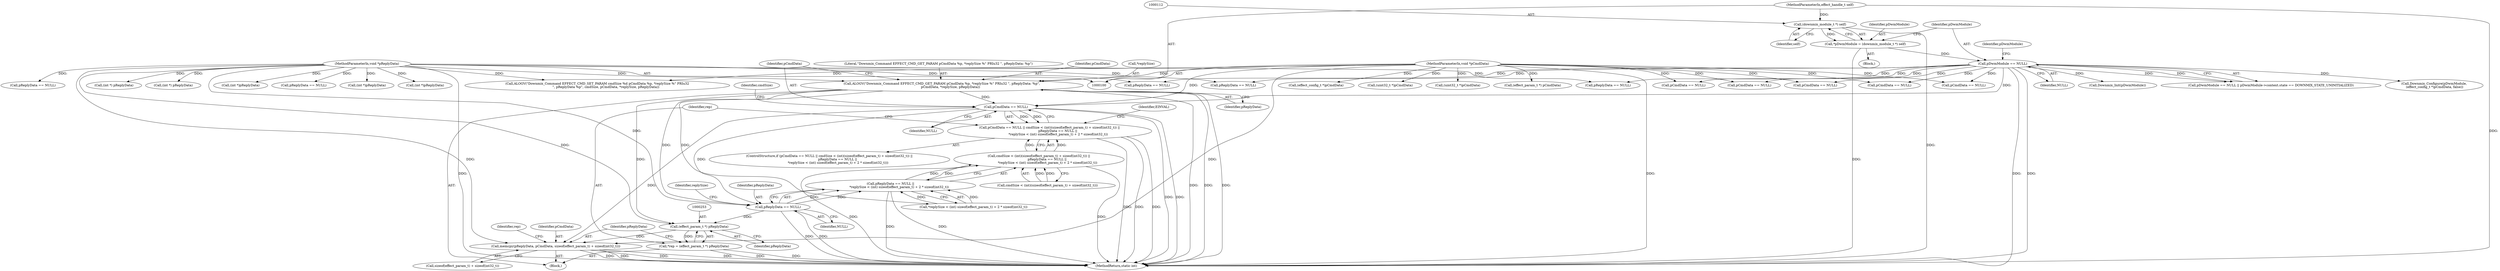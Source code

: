 digraph "0_Android_aeea52da00d210587fb3ed895de3d5f2e0264c88_0@pointer" {
"1000216" [label="(Call,pCmdData == NULL)"];
"1000208" [label="(Call,ALOGV(\"Downmix_Command EFFECT_CMD_GET_PARAM pCmdData %p, *replySize %\" PRIu32 \", pReplyData: %p\",\n                 pCmdData, *replySize, pReplyData))"];
"1000104" [label="(MethodParameterIn,void *pCmdData)"];
"1000106" [label="(MethodParameterIn,void *pReplyData)"];
"1000118" [label="(Call,pDwmModule == NULL)"];
"1000109" [label="(Call,*pDwmModule = (downmix_module_t *) self)"];
"1000111" [label="(Call,(downmix_module_t *) self)"];
"1000101" [label="(MethodParameterIn,effect_handle_t self)"];
"1000215" [label="(Call,pCmdData == NULL || cmdSize < (int)(sizeof(effect_param_t) + sizeof(int32_t)) ||\n                pReplyData == NULL ||\n                 *replySize < (int) sizeof(effect_param_t) + 2 * sizeof(int32_t))"];
"1000230" [label="(Call,pReplyData == NULL)"];
"1000229" [label="(Call,pReplyData == NULL ||\n                 *replySize < (int) sizeof(effect_param_t) + 2 * sizeof(int32_t))"];
"1000219" [label="(Call,cmdSize < (int)(sizeof(effect_param_t) + sizeof(int32_t)) ||\n                pReplyData == NULL ||\n                 *replySize < (int) sizeof(effect_param_t) + 2 * sizeof(int32_t))"];
"1000252" [label="(Call,(effect_param_t *) pReplyData)"];
"1000250" [label="(Call,*rep = (effect_param_t *) pReplyData)"];
"1000255" [label="(Call,memcpy(pReplyData, pCmdData, sizeof(effect_param_t) + sizeof(int32_t)))"];
"1000231" [label="(Identifier,pReplyData)"];
"1000213" [label="(Identifier,pReplyData)"];
"1000104" [label="(MethodParameterIn,void *pCmdData)"];
"1000113" [label="(Identifier,self)"];
"1000101" [label="(MethodParameterIn,effect_handle_t self)"];
"1000232" [label="(Identifier,NULL)"];
"1000339" [label="(Call,(effect_param_t *) pCmdData)"];
"1000322" [label="(Call,pReplyData == NULL)"];
"1000124" [label="(Identifier,pDwmModule)"];
"1000344" [label="(Call,(int *)pReplyData)"];
"1000229" [label="(Call,pReplyData == NULL ||\n                 *replySize < (int) sizeof(effect_param_t) + 2 * sizeof(int32_t))"];
"1000163" [label="(Call,Downmix_Init(pDwmModule))"];
"1000235" [label="(Identifier,replySize)"];
"1000119" [label="(Identifier,pDwmModule)"];
"1000256" [label="(Identifier,pReplyData)"];
"1000214" [label="(ControlStructure,if (pCmdData == NULL || cmdSize < (int)(sizeof(effect_param_t) + sizeof(int32_t)) ||\n                pReplyData == NULL ||\n                 *replySize < (int) sizeof(effect_param_t) + 2 * sizeof(int32_t)))"];
"1000255" [label="(Call,memcpy(pReplyData, pCmdData, sizeof(effect_param_t) + sizeof(int32_t)))"];
"1000257" [label="(Identifier,pCmdData)"];
"1000169" [label="(Call,pCmdData == NULL)"];
"1000120" [label="(Identifier,NULL)"];
"1000254" [label="(Identifier,pReplyData)"];
"1000258" [label="(Call,sizeof(effect_param_t) + sizeof(int32_t))"];
"1000265" [label="(Identifier,rep)"];
"1000407" [label="(Call,(int *)pReplyData)"];
"1000178" [label="(Call,pReplyData == NULL)"];
"1000221" [label="(Identifier,cmdSize)"];
"1000525" [label="(Call,pCmdData == NULL)"];
"1000110" [label="(Identifier,pDwmModule)"];
"1000233" [label="(Call,*replySize < (int) sizeof(effect_param_t) + 2 * sizeof(int32_t))"];
"1000215" [label="(Call,pCmdData == NULL || cmdSize < (int)(sizeof(effect_param_t) + sizeof(int32_t)) ||\n                pReplyData == NULL ||\n                 *replySize < (int) sizeof(effect_param_t) + 2 * sizeof(int32_t))"];
"1000548" [label="(MethodReturn,static int)"];
"1000192" [label="(Call,(int *) pReplyData)"];
"1000111" [label="(Call,(downmix_module_t *) self)"];
"1000219" [label="(Call,cmdSize < (int)(sizeof(effect_param_t) + sizeof(int32_t)) ||\n                pReplyData == NULL ||\n                 *replySize < (int) sizeof(effect_param_t) + 2 * sizeof(int32_t))"];
"1000454" [label="(Call,pCmdData == NULL)"];
"1000146" [label="(Call,pReplyData == NULL)"];
"1000106" [label="(MethodParameterIn,void *pReplyData)"];
"1000117" [label="(Call,pDwmModule == NULL || pDwmModule->context.state == DOWNMIX_STATE_UNINITIALIZED)"];
"1000308" [label="(Call,pCmdData == NULL)"];
"1000217" [label="(Identifier,pCmdData)"];
"1000220" [label="(Call,cmdSize < (int)(sizeof(effect_param_t) + sizeof(int32_t)))"];
"1000209" [label="(Literal,\"Downmix_Command EFFECT_CMD_GET_PARAM pCmdData %p, *replySize %\" PRIu32 \", pReplyData: %p\")"];
"1000218" [label="(Identifier,NULL)"];
"1000142" [label="(Block,)"];
"1000197" [label="(Call,(effect_config_t *)pCmdData)"];
"1000496" [label="(Call,(uint32_t *)pCmdData)"];
"1000160" [label="(Call,(int *) pReplyData)"];
"1000376" [label="(Call,pReplyData == NULL)"];
"1000248" [label="(Identifier,EINVAL)"];
"1000210" [label="(Identifier,pCmdData)"];
"1000250" [label="(Call,*rep = (effect_param_t *) pReplyData)"];
"1000510" [label="(Call,(uint32_t *)pCmdData)"];
"1000208" [label="(Call,ALOGV(\"Downmix_Command EFFECT_CMD_GET_PARAM pCmdData %p, *replySize %\" PRIu32 \", pReplyData: %p\",\n                 pCmdData, *replySize, pReplyData))"];
"1000415" [label="(Call,pReplyData == NULL)"];
"1000195" [label="(Call,Downmix_Configure(pDwmModule,\n (effect_config_t *)pCmdData, false))"];
"1000107" [label="(Block,)"];
"1000251" [label="(Identifier,rep)"];
"1000216" [label="(Call,pCmdData == NULL)"];
"1000252" [label="(Call,(effect_param_t *) pReplyData)"];
"1000299" [label="(Call,ALOGV(\"Downmix_Command EFFECT_CMD_SET_PARAM cmdSize %d pCmdData %p, *replySize %\" PRIu32\n                 \", pReplyData %p\", cmdSize, pCmdData, *replySize, pReplyData))"];
"1000472" [label="(Call,pCmdData == NULL)"];
"1000118" [label="(Call,pDwmModule == NULL)"];
"1000446" [label="(Call,(int *)pReplyData)"];
"1000230" [label="(Call,pReplyData == NULL)"];
"1000109" [label="(Call,*pDwmModule = (downmix_module_t *) self)"];
"1000211" [label="(Call,*replySize)"];
"1000216" -> "1000215"  [label="AST: "];
"1000216" -> "1000218"  [label="CFG: "];
"1000217" -> "1000216"  [label="AST: "];
"1000218" -> "1000216"  [label="AST: "];
"1000221" -> "1000216"  [label="CFG: "];
"1000215" -> "1000216"  [label="CFG: "];
"1000216" -> "1000548"  [label="DDG: "];
"1000216" -> "1000548"  [label="DDG: "];
"1000216" -> "1000215"  [label="DDG: "];
"1000216" -> "1000215"  [label="DDG: "];
"1000208" -> "1000216"  [label="DDG: "];
"1000104" -> "1000216"  [label="DDG: "];
"1000118" -> "1000216"  [label="DDG: "];
"1000216" -> "1000230"  [label="DDG: "];
"1000216" -> "1000255"  [label="DDG: "];
"1000208" -> "1000142"  [label="AST: "];
"1000208" -> "1000213"  [label="CFG: "];
"1000209" -> "1000208"  [label="AST: "];
"1000210" -> "1000208"  [label="AST: "];
"1000211" -> "1000208"  [label="AST: "];
"1000213" -> "1000208"  [label="AST: "];
"1000217" -> "1000208"  [label="CFG: "];
"1000208" -> "1000548"  [label="DDG: "];
"1000208" -> "1000548"  [label="DDG: "];
"1000208" -> "1000548"  [label="DDG: "];
"1000104" -> "1000208"  [label="DDG: "];
"1000106" -> "1000208"  [label="DDG: "];
"1000208" -> "1000230"  [label="DDG: "];
"1000208" -> "1000233"  [label="DDG: "];
"1000208" -> "1000252"  [label="DDG: "];
"1000104" -> "1000100"  [label="AST: "];
"1000104" -> "1000548"  [label="DDG: "];
"1000104" -> "1000169"  [label="DDG: "];
"1000104" -> "1000197"  [label="DDG: "];
"1000104" -> "1000255"  [label="DDG: "];
"1000104" -> "1000299"  [label="DDG: "];
"1000104" -> "1000308"  [label="DDG: "];
"1000104" -> "1000339"  [label="DDG: "];
"1000104" -> "1000454"  [label="DDG: "];
"1000104" -> "1000472"  [label="DDG: "];
"1000104" -> "1000496"  [label="DDG: "];
"1000104" -> "1000510"  [label="DDG: "];
"1000104" -> "1000525"  [label="DDG: "];
"1000106" -> "1000100"  [label="AST: "];
"1000106" -> "1000548"  [label="DDG: "];
"1000106" -> "1000146"  [label="DDG: "];
"1000106" -> "1000160"  [label="DDG: "];
"1000106" -> "1000178"  [label="DDG: "];
"1000106" -> "1000192"  [label="DDG: "];
"1000106" -> "1000230"  [label="DDG: "];
"1000106" -> "1000252"  [label="DDG: "];
"1000106" -> "1000255"  [label="DDG: "];
"1000106" -> "1000299"  [label="DDG: "];
"1000106" -> "1000322"  [label="DDG: "];
"1000106" -> "1000344"  [label="DDG: "];
"1000106" -> "1000376"  [label="DDG: "];
"1000106" -> "1000407"  [label="DDG: "];
"1000106" -> "1000415"  [label="DDG: "];
"1000106" -> "1000446"  [label="DDG: "];
"1000118" -> "1000117"  [label="AST: "];
"1000118" -> "1000120"  [label="CFG: "];
"1000119" -> "1000118"  [label="AST: "];
"1000120" -> "1000118"  [label="AST: "];
"1000124" -> "1000118"  [label="CFG: "];
"1000117" -> "1000118"  [label="CFG: "];
"1000118" -> "1000548"  [label="DDG: "];
"1000118" -> "1000548"  [label="DDG: "];
"1000118" -> "1000117"  [label="DDG: "];
"1000118" -> "1000117"  [label="DDG: "];
"1000109" -> "1000118"  [label="DDG: "];
"1000118" -> "1000146"  [label="DDG: "];
"1000118" -> "1000163"  [label="DDG: "];
"1000118" -> "1000169"  [label="DDG: "];
"1000118" -> "1000195"  [label="DDG: "];
"1000118" -> "1000308"  [label="DDG: "];
"1000118" -> "1000376"  [label="DDG: "];
"1000118" -> "1000415"  [label="DDG: "];
"1000118" -> "1000454"  [label="DDG: "];
"1000118" -> "1000472"  [label="DDG: "];
"1000118" -> "1000525"  [label="DDG: "];
"1000109" -> "1000107"  [label="AST: "];
"1000109" -> "1000111"  [label="CFG: "];
"1000110" -> "1000109"  [label="AST: "];
"1000111" -> "1000109"  [label="AST: "];
"1000119" -> "1000109"  [label="CFG: "];
"1000109" -> "1000548"  [label="DDG: "];
"1000111" -> "1000109"  [label="DDG: "];
"1000111" -> "1000113"  [label="CFG: "];
"1000112" -> "1000111"  [label="AST: "];
"1000113" -> "1000111"  [label="AST: "];
"1000111" -> "1000548"  [label="DDG: "];
"1000101" -> "1000111"  [label="DDG: "];
"1000101" -> "1000100"  [label="AST: "];
"1000101" -> "1000548"  [label="DDG: "];
"1000215" -> "1000214"  [label="AST: "];
"1000215" -> "1000219"  [label="CFG: "];
"1000219" -> "1000215"  [label="AST: "];
"1000248" -> "1000215"  [label="CFG: "];
"1000251" -> "1000215"  [label="CFG: "];
"1000215" -> "1000548"  [label="DDG: "];
"1000215" -> "1000548"  [label="DDG: "];
"1000215" -> "1000548"  [label="DDG: "];
"1000219" -> "1000215"  [label="DDG: "];
"1000219" -> "1000215"  [label="DDG: "];
"1000230" -> "1000229"  [label="AST: "];
"1000230" -> "1000232"  [label="CFG: "];
"1000231" -> "1000230"  [label="AST: "];
"1000232" -> "1000230"  [label="AST: "];
"1000235" -> "1000230"  [label="CFG: "];
"1000229" -> "1000230"  [label="CFG: "];
"1000230" -> "1000548"  [label="DDG: "];
"1000230" -> "1000548"  [label="DDG: "];
"1000230" -> "1000229"  [label="DDG: "];
"1000230" -> "1000229"  [label="DDG: "];
"1000230" -> "1000252"  [label="DDG: "];
"1000229" -> "1000219"  [label="AST: "];
"1000229" -> "1000233"  [label="CFG: "];
"1000233" -> "1000229"  [label="AST: "];
"1000219" -> "1000229"  [label="CFG: "];
"1000229" -> "1000548"  [label="DDG: "];
"1000229" -> "1000548"  [label="DDG: "];
"1000229" -> "1000219"  [label="DDG: "];
"1000229" -> "1000219"  [label="DDG: "];
"1000233" -> "1000229"  [label="DDG: "];
"1000233" -> "1000229"  [label="DDG: "];
"1000219" -> "1000220"  [label="CFG: "];
"1000220" -> "1000219"  [label="AST: "];
"1000219" -> "1000548"  [label="DDG: "];
"1000219" -> "1000548"  [label="DDG: "];
"1000220" -> "1000219"  [label="DDG: "];
"1000220" -> "1000219"  [label="DDG: "];
"1000252" -> "1000250"  [label="AST: "];
"1000252" -> "1000254"  [label="CFG: "];
"1000253" -> "1000252"  [label="AST: "];
"1000254" -> "1000252"  [label="AST: "];
"1000250" -> "1000252"  [label="CFG: "];
"1000252" -> "1000250"  [label="DDG: "];
"1000252" -> "1000255"  [label="DDG: "];
"1000250" -> "1000142"  [label="AST: "];
"1000251" -> "1000250"  [label="AST: "];
"1000256" -> "1000250"  [label="CFG: "];
"1000250" -> "1000548"  [label="DDG: "];
"1000250" -> "1000548"  [label="DDG: "];
"1000255" -> "1000142"  [label="AST: "];
"1000255" -> "1000258"  [label="CFG: "];
"1000256" -> "1000255"  [label="AST: "];
"1000257" -> "1000255"  [label="AST: "];
"1000258" -> "1000255"  [label="AST: "];
"1000265" -> "1000255"  [label="CFG: "];
"1000255" -> "1000548"  [label="DDG: "];
"1000255" -> "1000548"  [label="DDG: "];
"1000255" -> "1000548"  [label="DDG: "];
"1000255" -> "1000548"  [label="DDG: "];
}
